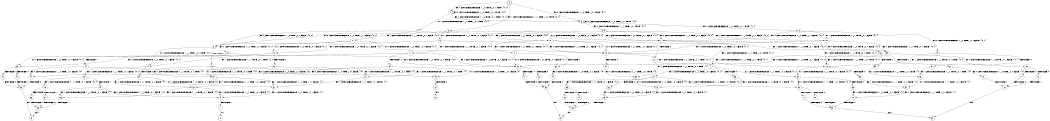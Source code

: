 digraph BCG {
size = "7, 10.5";
center = TRUE;
node [shape = circle];
0 [peripheries = 2];
0 -> 1 [label = "EX !0 !ATOMIC_EXCH_BRANCH (1, +0, TRUE, +0, 1, TRUE) !{0, 1}"];
0 -> 2 [label = "EX !1 !ATOMIC_EXCH_BRANCH (1, +1, TRUE, +0, 1, TRUE) !{0, 1}"];
0 -> 3 [label = "EX !0 !ATOMIC_EXCH_BRANCH (1, +0, TRUE, +0, 1, TRUE) !{0, 1}"];
1 -> 1 [label = "EX !0 !ATOMIC_EXCH_BRANCH (1, +0, TRUE, +0, 1, TRUE) !{0, 1}"];
1 -> 4 [label = "EX !1 !ATOMIC_EXCH_BRANCH (1, +1, TRUE, +0, 1, TRUE) !{0, 1}"];
1 -> 3 [label = "EX !0 !ATOMIC_EXCH_BRANCH (1, +0, TRUE, +0, 1, TRUE) !{0, 1}"];
2 -> 5 [label = "EX !1 !ATOMIC_EXCH_BRANCH (1, +1, TRUE, +0, 1, FALSE) !{0, 1}"];
2 -> 6 [label = "EX !0 !ATOMIC_EXCH_BRANCH (1, +0, TRUE, +0, 1, FALSE) !{0, 1}"];
2 -> 7 [label = "EX !0 !ATOMIC_EXCH_BRANCH (1, +0, TRUE, +0, 1, FALSE) !{0, 1}"];
3 -> 8 [label = "EX !1 !ATOMIC_EXCH_BRANCH (1, +1, TRUE, +0, 1, TRUE) !{0, 1}"];
3 -> 3 [label = "EX !0 !ATOMIC_EXCH_BRANCH (1, +0, TRUE, +0, 1, TRUE) !{0, 1}"];
3 -> 9 [label = "EX !1 !ATOMIC_EXCH_BRANCH (1, +1, TRUE, +0, 1, TRUE) !{0, 1}"];
4 -> 6 [label = "EX !0 !ATOMIC_EXCH_BRANCH (1, +0, TRUE, +0, 1, FALSE) !{0, 1}"];
4 -> 10 [label = "EX !1 !ATOMIC_EXCH_BRANCH (1, +1, TRUE, +0, 1, FALSE) !{0, 1}"];
4 -> 7 [label = "EX !0 !ATOMIC_EXCH_BRANCH (1, +0, TRUE, +0, 1, FALSE) !{0, 1}"];
5 -> 11 [label = "EX !1 !ATOMIC_EXCH_BRANCH (1, +1, TRUE, +0, 1, FALSE) !{0, 1}"];
5 -> 12 [label = "EX !0 !ATOMIC_EXCH_BRANCH (1, +0, TRUE, +0, 1, FALSE) !{0, 1}"];
5 -> 13 [label = "EX !0 !ATOMIC_EXCH_BRANCH (1, +0, TRUE, +0, 1, FALSE) !{0, 1}"];
6 -> 14 [label = "EX !1 !ATOMIC_EXCH_BRANCH (1, +1, TRUE, +0, 1, TRUE) !{0, 1}"];
6 -> 15 [label = "TERMINATE !0"];
7 -> 16 [label = "EX !1 !ATOMIC_EXCH_BRANCH (1, +1, TRUE, +0, 1, TRUE) !{0, 1}"];
7 -> 17 [label = "EX !1 !ATOMIC_EXCH_BRANCH (1, +1, TRUE, +0, 1, TRUE) !{0, 1}"];
7 -> 18 [label = "TERMINATE !0"];
8 -> 19 [label = "EX !0 !ATOMIC_EXCH_BRANCH (1, +0, TRUE, +0, 1, FALSE) !{0, 1}"];
8 -> 20 [label = "EX !1 !ATOMIC_EXCH_BRANCH (1, +1, TRUE, +0, 1, FALSE) !{0, 1}"];
8 -> 7 [label = "EX !0 !ATOMIC_EXCH_BRANCH (1, +0, TRUE, +0, 1, FALSE) !{0, 1}"];
9 -> 20 [label = "EX !1 !ATOMIC_EXCH_BRANCH (1, +1, TRUE, +0, 1, FALSE) !{0, 1}"];
9 -> 7 [label = "EX !0 !ATOMIC_EXCH_BRANCH (1, +0, TRUE, +0, 1, FALSE) !{0, 1}"];
9 -> 21 [label = "EX !1 !ATOMIC_EXCH_BRANCH (1, +1, TRUE, +0, 1, FALSE) !{0, 1}"];
10 -> 12 [label = "EX !0 !ATOMIC_EXCH_BRANCH (1, +0, TRUE, +0, 1, FALSE) !{0, 1}"];
10 -> 22 [label = "EX !1 !ATOMIC_EXCH_BRANCH (1, +1, TRUE, +0, 1, FALSE) !{0, 1}"];
10 -> 13 [label = "EX !0 !ATOMIC_EXCH_BRANCH (1, +0, TRUE, +0, 1, FALSE) !{0, 1}"];
11 -> 23 [label = "EX !0 !ATOMIC_EXCH_BRANCH (1, +0, TRUE, +0, 1, FALSE) !{0, 1}"];
11 -> 24 [label = "TERMINATE !1"];
11 -> 25 [label = "EX !0 !ATOMIC_EXCH_BRANCH (1, +0, TRUE, +0, 1, FALSE) !{0, 1}"];
12 -> 14 [label = "EX !1 !ATOMIC_EXCH_BRANCH (1, +1, TRUE, +0, 1, TRUE) !{0, 1}"];
12 -> 26 [label = "TERMINATE !0"];
13 -> 16 [label = "EX !1 !ATOMIC_EXCH_BRANCH (1, +1, TRUE, +0, 1, TRUE) !{0, 1}"];
13 -> 17 [label = "EX !1 !ATOMIC_EXCH_BRANCH (1, +1, TRUE, +0, 1, TRUE) !{0, 1}"];
13 -> 27 [label = "TERMINATE !0"];
14 -> 28 [label = "EX !1 !ATOMIC_EXCH_BRANCH (1, +1, TRUE, +0, 1, FALSE) !{0, 1}"];
14 -> 29 [label = "TERMINATE !0"];
15 -> 30 [label = "EX !1 !ATOMIC_EXCH_BRANCH (1, +1, TRUE, +0, 1, TRUE) !{1}"];
15 -> 31 [label = "EX !1 !ATOMIC_EXCH_BRANCH (1, +1, TRUE, +0, 1, TRUE) !{1}"];
16 -> 32 [label = "EX !1 !ATOMIC_EXCH_BRANCH (1, +1, TRUE, +0, 1, FALSE) !{0, 1}"];
16 -> 33 [label = "TERMINATE !0"];
17 -> 32 [label = "EX !1 !ATOMIC_EXCH_BRANCH (1, +1, TRUE, +0, 1, FALSE) !{0, 1}"];
17 -> 34 [label = "EX !1 !ATOMIC_EXCH_BRANCH (1, +1, TRUE, +0, 1, FALSE) !{0, 1}"];
17 -> 35 [label = "TERMINATE !0"];
18 -> 36 [label = "EX !1 !ATOMIC_EXCH_BRANCH (1, +1, TRUE, +0, 1, TRUE) !{1}"];
19 -> 16 [label = "EX !1 !ATOMIC_EXCH_BRANCH (1, +1, TRUE, +0, 1, TRUE) !{0, 1}"];
19 -> 37 [label = "TERMINATE !0"];
20 -> 38 [label = "EX !0 !ATOMIC_EXCH_BRANCH (1, +0, TRUE, +0, 1, FALSE) !{0, 1}"];
20 -> 39 [label = "EX !1 !ATOMIC_EXCH_BRANCH (1, +1, TRUE, +0, 1, FALSE) !{0, 1}"];
20 -> 13 [label = "EX !0 !ATOMIC_EXCH_BRANCH (1, +0, TRUE, +0, 1, FALSE) !{0, 1}"];
21 -> 39 [label = "EX !1 !ATOMIC_EXCH_BRANCH (1, +1, TRUE, +0, 1, FALSE) !{0, 1}"];
21 -> 13 [label = "EX !0 !ATOMIC_EXCH_BRANCH (1, +0, TRUE, +0, 1, FALSE) !{0, 1}"];
21 -> 40 [label = "EX !1 !ATOMIC_EXCH_BRANCH (1, +1, TRUE, +0, 1, FALSE) !{0, 1}"];
22 -> 23 [label = "EX !0 !ATOMIC_EXCH_BRANCH (1, +0, TRUE, +0, 1, FALSE) !{0, 1}"];
22 -> 41 [label = "TERMINATE !1"];
22 -> 25 [label = "EX !0 !ATOMIC_EXCH_BRANCH (1, +0, TRUE, +0, 1, FALSE) !{0, 1}"];
23 -> 42 [label = "TERMINATE !0"];
23 -> 43 [label = "TERMINATE !1"];
24 -> 44 [label = "EX !0 !ATOMIC_EXCH_BRANCH (1, +0, TRUE, +0, 1, FALSE) !{0}"];
24 -> 45 [label = "EX !0 !ATOMIC_EXCH_BRANCH (1, +0, TRUE, +0, 1, FALSE) !{0}"];
25 -> 46 [label = "TERMINATE !0"];
25 -> 47 [label = "TERMINATE !1"];
26 -> 30 [label = "EX !1 !ATOMIC_EXCH_BRANCH (1, +1, TRUE, +0, 1, TRUE) !{1}"];
26 -> 31 [label = "EX !1 !ATOMIC_EXCH_BRANCH (1, +1, TRUE, +0, 1, TRUE) !{1}"];
27 -> 36 [label = "EX !1 !ATOMIC_EXCH_BRANCH (1, +1, TRUE, +0, 1, TRUE) !{1}"];
28 -> 48 [label = "EX !1 !ATOMIC_EXCH_BRANCH (1, +1, TRUE, +0, 1, FALSE) !{0, 1}"];
28 -> 49 [label = "TERMINATE !0"];
29 -> 50 [label = "EX !1 !ATOMIC_EXCH_BRANCH (1, +1, TRUE, +0, 1, FALSE) !{1}"];
29 -> 51 [label = "EX !1 !ATOMIC_EXCH_BRANCH (1, +1, TRUE, +0, 1, FALSE) !{1}"];
30 -> 50 [label = "EX !1 !ATOMIC_EXCH_BRANCH (1, +1, TRUE, +0, 1, FALSE) !{1}"];
30 -> 51 [label = "EX !1 !ATOMIC_EXCH_BRANCH (1, +1, TRUE, +0, 1, FALSE) !{1}"];
31 -> 51 [label = "EX !1 !ATOMIC_EXCH_BRANCH (1, +1, TRUE, +0, 1, FALSE) !{1}"];
32 -> 52 [label = "EX !1 !ATOMIC_EXCH_BRANCH (1, +1, TRUE, +0, 1, FALSE) !{0, 1}"];
32 -> 53 [label = "TERMINATE !0"];
33 -> 54 [label = "EX !1 !ATOMIC_EXCH_BRANCH (1, +1, TRUE, +0, 1, FALSE) !{1}"];
34 -> 52 [label = "EX !1 !ATOMIC_EXCH_BRANCH (1, +1, TRUE, +0, 1, FALSE) !{0, 1}"];
34 -> 55 [label = "EX !1 !ATOMIC_EXCH_BRANCH (1, +1, TRUE, +0, 1, FALSE) !{0, 1}"];
34 -> 56 [label = "TERMINATE !0"];
35 -> 57 [label = "EX !1 !ATOMIC_EXCH_BRANCH (1, +1, TRUE, +0, 1, FALSE) !{1}"];
36 -> 57 [label = "EX !1 !ATOMIC_EXCH_BRANCH (1, +1, TRUE, +0, 1, FALSE) !{1}"];
37 -> 58 [label = "EX !1 !ATOMIC_EXCH_BRANCH (1, +1, TRUE, +0, 1, TRUE) !{1}"];
38 -> 16 [label = "EX !1 !ATOMIC_EXCH_BRANCH (1, +1, TRUE, +0, 1, TRUE) !{0, 1}"];
38 -> 59 [label = "TERMINATE !0"];
39 -> 60 [label = "EX !0 !ATOMIC_EXCH_BRANCH (1, +0, TRUE, +0, 1, FALSE) !{0, 1}"];
39 -> 61 [label = "TERMINATE !1"];
39 -> 25 [label = "EX !0 !ATOMIC_EXCH_BRANCH (1, +0, TRUE, +0, 1, FALSE) !{0, 1}"];
40 -> 25 [label = "EX !0 !ATOMIC_EXCH_BRANCH (1, +0, TRUE, +0, 1, FALSE) !{0, 1}"];
40 -> 62 [label = "TERMINATE !1"];
41 -> 44 [label = "EX !0 !ATOMIC_EXCH_BRANCH (1, +0, TRUE, +0, 1, FALSE) !{0}"];
41 -> 45 [label = "EX !0 !ATOMIC_EXCH_BRANCH (1, +0, TRUE, +0, 1, FALSE) !{0}"];
42 -> 63 [label = "TERMINATE !1"];
43 -> 63 [label = "TERMINATE !0"];
44 -> 63 [label = "TERMINATE !0"];
45 -> 64 [label = "TERMINATE !0"];
46 -> 65 [label = "TERMINATE !1"];
47 -> 65 [label = "TERMINATE !0"];
48 -> 66 [label = "TERMINATE !0"];
48 -> 67 [label = "TERMINATE !1"];
49 -> 68 [label = "EX !1 !ATOMIC_EXCH_BRANCH (1, +1, TRUE, +0, 1, FALSE) !{1}"];
49 -> 69 [label = "EX !1 !ATOMIC_EXCH_BRANCH (1, +1, TRUE, +0, 1, FALSE) !{1}"];
50 -> 68 [label = "EX !1 !ATOMIC_EXCH_BRANCH (1, +1, TRUE, +0, 1, FALSE) !{1}"];
50 -> 69 [label = "EX !1 !ATOMIC_EXCH_BRANCH (1, +1, TRUE, +0, 1, FALSE) !{1}"];
51 -> 69 [label = "EX !1 !ATOMIC_EXCH_BRANCH (1, +1, TRUE, +0, 1, FALSE) !{1}"];
52 -> 70 [label = "TERMINATE !0"];
52 -> 71 [label = "TERMINATE !1"];
53 -> 72 [label = "EX !1 !ATOMIC_EXCH_BRANCH (1, +1, TRUE, +0, 1, FALSE) !{1}"];
54 -> 72 [label = "EX !1 !ATOMIC_EXCH_BRANCH (1, +1, TRUE, +0, 1, FALSE) !{1}"];
55 -> 73 [label = "TERMINATE !0"];
55 -> 74 [label = "TERMINATE !1"];
56 -> 75 [label = "EX !1 !ATOMIC_EXCH_BRANCH (1, +1, TRUE, +0, 1, FALSE) !{1}"];
57 -> 75 [label = "EX !1 !ATOMIC_EXCH_BRANCH (1, +1, TRUE, +0, 1, FALSE) !{1}"];
58 -> 54 [label = "EX !1 !ATOMIC_EXCH_BRANCH (1, +1, TRUE, +0, 1, FALSE) !{1}"];
59 -> 58 [label = "EX !1 !ATOMIC_EXCH_BRANCH (1, +1, TRUE, +0, 1, TRUE) !{1}"];
60 -> 76 [label = "TERMINATE !0"];
60 -> 77 [label = "TERMINATE !1"];
61 -> 78 [label = "EX !0 !ATOMIC_EXCH_BRANCH (1, +0, TRUE, +0, 1, FALSE) !{0}"];
62 -> 79 [label = "EX !0 !ATOMIC_EXCH_BRANCH (1, +0, TRUE, +0, 1, FALSE) !{0}"];
63 -> 80 [label = "exit"];
64 -> 81 [label = "exit"];
65 -> 82 [label = "exit"];
66 -> 83 [label = "TERMINATE !1"];
67 -> 83 [label = "TERMINATE !0"];
68 -> 83 [label = "TERMINATE !1"];
69 -> 84 [label = "TERMINATE !1"];
70 -> 85 [label = "TERMINATE !1"];
71 -> 85 [label = "TERMINATE !0"];
72 -> 85 [label = "TERMINATE !1"];
73 -> 86 [label = "TERMINATE !1"];
74 -> 86 [label = "TERMINATE !0"];
75 -> 86 [label = "TERMINATE !1"];
76 -> 87 [label = "TERMINATE !1"];
77 -> 87 [label = "TERMINATE !0"];
78 -> 87 [label = "TERMINATE !0"];
79 -> 65 [label = "TERMINATE !0"];
83 -> 80 [label = "exit"];
84 -> 88 [label = "exit"];
85 -> 89 [label = "exit"];
86 -> 82 [label = "exit"];
87 -> 89 [label = "exit"];
}
